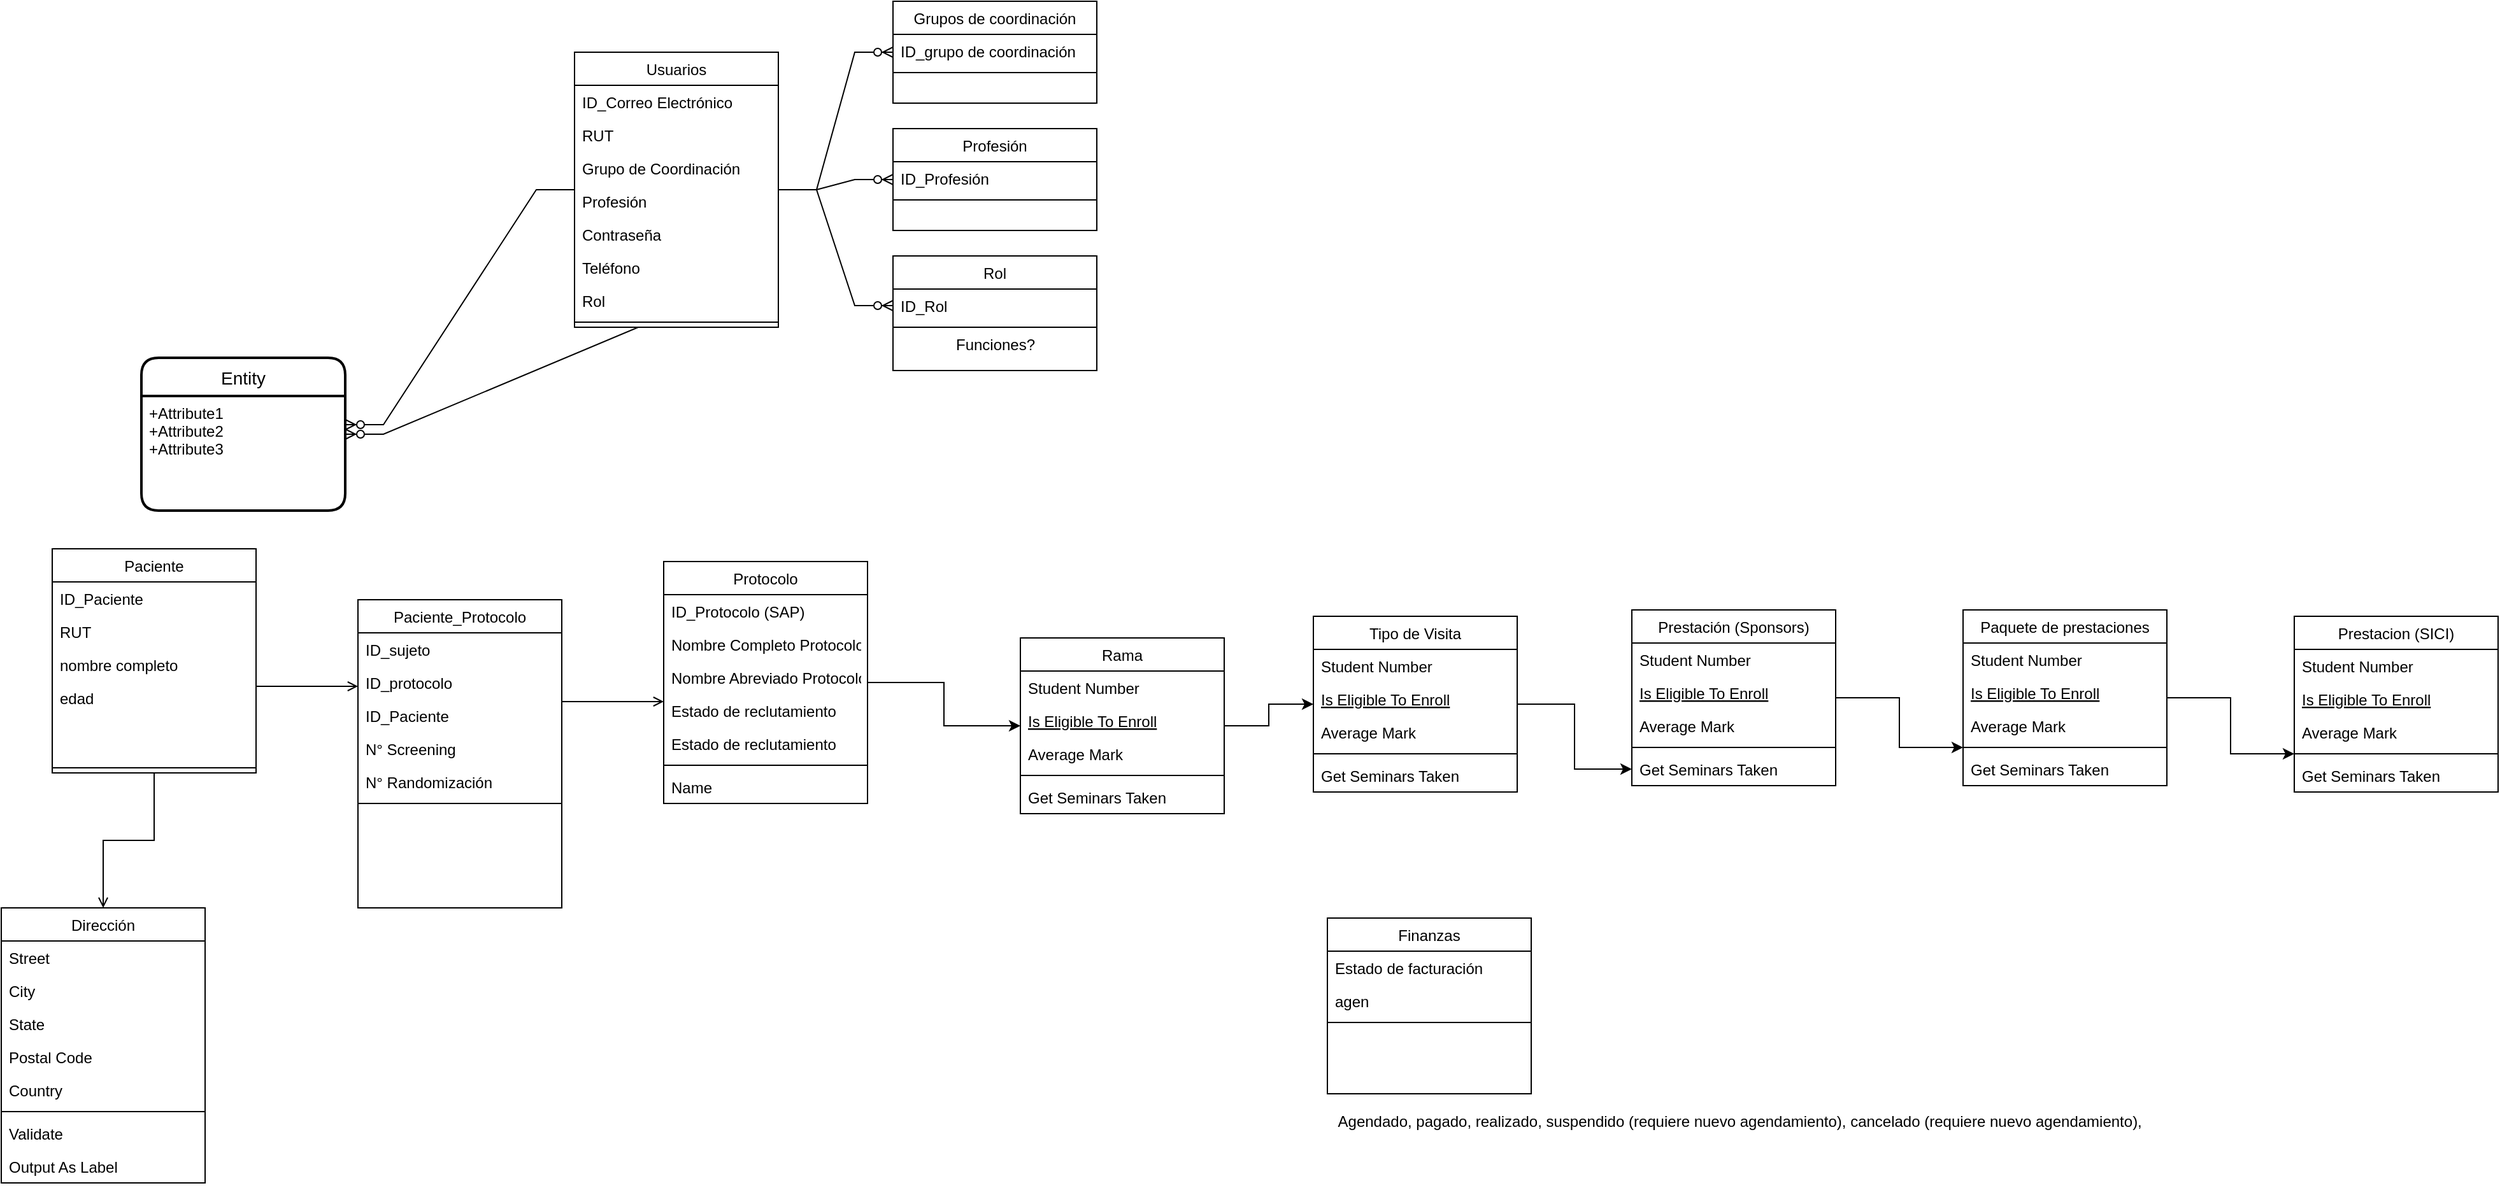 <mxfile version="20.0.1" type="github">
  <diagram id="C5RBs43oDa-KdzZeNtuy" name="Modelo de datos">
    <mxGraphModel dx="2334" dy="628" grid="1" gridSize="10" guides="1" tooltips="1" connect="1" arrows="1" fold="1" page="1" pageScale="1" pageWidth="827" pageHeight="1169" math="0" shadow="0">
      <root>
        <mxCell id="WIyWlLk6GJQsqaUBKTNV-0" />
        <mxCell id="WIyWlLk6GJQsqaUBKTNV-1" parent="WIyWlLk6GJQsqaUBKTNV-0" />
        <mxCell id="o2q1ifa4VH7G2egXARDQ-42" style="edgeStyle=orthogonalEdgeStyle;rounded=0;orthogonalLoop=1;jettySize=auto;html=1;" edge="1" parent="WIyWlLk6GJQsqaUBKTNV-1" source="zkfFHV4jXpPFQw0GAbJ--0" target="z5YawjzfUHT3OrqKKdno-17">
          <mxGeometry relative="1" as="geometry" />
        </mxCell>
        <mxCell id="zkfFHV4jXpPFQw0GAbJ--0" value="Protocolo" style="swimlane;fontStyle=0;align=center;verticalAlign=top;childLayout=stackLayout;horizontal=1;startSize=26;horizontalStack=0;resizeParent=1;resizeLast=0;collapsible=1;marginBottom=0;rounded=0;shadow=0;strokeWidth=1;" parent="WIyWlLk6GJQsqaUBKTNV-1" vertex="1">
          <mxGeometry x="430" y="460" width="160" height="190" as="geometry">
            <mxRectangle x="230" y="140" width="160" height="26" as="alternateBounds" />
          </mxGeometry>
        </mxCell>
        <mxCell id="zkfFHV4jXpPFQw0GAbJ--1" value="ID_Protocolo (SAP)" style="text;align=left;verticalAlign=top;spacingLeft=4;spacingRight=4;overflow=hidden;rotatable=0;points=[[0,0.5],[1,0.5]];portConstraint=eastwest;" parent="zkfFHV4jXpPFQw0GAbJ--0" vertex="1">
          <mxGeometry y="26" width="160" height="26" as="geometry" />
        </mxCell>
        <mxCell id="o2q1ifa4VH7G2egXARDQ-25" value="Nombre Completo Protocolo" style="text;align=left;verticalAlign=top;spacingLeft=4;spacingRight=4;overflow=hidden;rotatable=0;points=[[0,0.5],[1,0.5]];portConstraint=eastwest;" vertex="1" parent="zkfFHV4jXpPFQw0GAbJ--0">
          <mxGeometry y="52" width="160" height="26" as="geometry" />
        </mxCell>
        <mxCell id="z5YawjzfUHT3OrqKKdno-7" value="Nombre Abreviado Protocolo" style="text;align=left;verticalAlign=top;spacingLeft=4;spacingRight=4;overflow=hidden;rotatable=0;points=[[0,0.5],[1,0.5]];portConstraint=eastwest;" parent="zkfFHV4jXpPFQw0GAbJ--0" vertex="1">
          <mxGeometry y="78" width="160" height="26" as="geometry" />
        </mxCell>
        <mxCell id="o2q1ifa4VH7G2egXARDQ-26" value="Estado de reclutamiento" style="text;align=left;verticalAlign=top;spacingLeft=4;spacingRight=4;overflow=hidden;rotatable=0;points=[[0,0.5],[1,0.5]];portConstraint=eastwest;" vertex="1" parent="zkfFHV4jXpPFQw0GAbJ--0">
          <mxGeometry y="104" width="160" height="26" as="geometry" />
        </mxCell>
        <mxCell id="o2q1ifa4VH7G2egXARDQ-52" value="Estado de reclutamiento" style="text;align=left;verticalAlign=top;spacingLeft=4;spacingRight=4;overflow=hidden;rotatable=0;points=[[0,0.5],[1,0.5]];portConstraint=eastwest;" vertex="1" parent="zkfFHV4jXpPFQw0GAbJ--0">
          <mxGeometry y="130" width="160" height="26" as="geometry" />
        </mxCell>
        <mxCell id="zkfFHV4jXpPFQw0GAbJ--4" value="" style="line;html=1;strokeWidth=1;align=left;verticalAlign=middle;spacingTop=-1;spacingLeft=3;spacingRight=3;rotatable=0;labelPosition=right;points=[];portConstraint=eastwest;" parent="zkfFHV4jXpPFQw0GAbJ--0" vertex="1">
          <mxGeometry y="156" width="160" height="8" as="geometry" />
        </mxCell>
        <mxCell id="z5YawjzfUHT3OrqKKdno-10" value="Name" style="text;align=left;verticalAlign=top;spacingLeft=4;spacingRight=4;overflow=hidden;rotatable=0;points=[[0,0.5],[1,0.5]];portConstraint=eastwest;" parent="zkfFHV4jXpPFQw0GAbJ--0" vertex="1">
          <mxGeometry y="164" width="160" height="26" as="geometry" />
        </mxCell>
        <mxCell id="o2q1ifa4VH7G2egXARDQ-59" value="" style="edgeStyle=orthogonalEdgeStyle;rounded=0;orthogonalLoop=1;jettySize=auto;html=1;" edge="1" parent="WIyWlLk6GJQsqaUBKTNV-1" source="zkfFHV4jXpPFQw0GAbJ--6" target="z5YawjzfUHT3OrqKKdno-15">
          <mxGeometry relative="1" as="geometry" />
        </mxCell>
        <mxCell id="zkfFHV4jXpPFQw0GAbJ--6" value="Paquete de prestaciones" style="swimlane;fontStyle=0;align=center;verticalAlign=top;childLayout=stackLayout;horizontal=1;startSize=26;horizontalStack=0;resizeParent=1;resizeLast=0;collapsible=1;marginBottom=0;rounded=0;shadow=0;strokeWidth=1;" parent="WIyWlLk6GJQsqaUBKTNV-1" vertex="1">
          <mxGeometry x="1450" y="498" width="160" height="138" as="geometry">
            <mxRectangle x="130" y="380" width="160" height="26" as="alternateBounds" />
          </mxGeometry>
        </mxCell>
        <mxCell id="zkfFHV4jXpPFQw0GAbJ--7" value="Student Number" style="text;align=left;verticalAlign=top;spacingLeft=4;spacingRight=4;overflow=hidden;rotatable=0;points=[[0,0.5],[1,0.5]];portConstraint=eastwest;" parent="zkfFHV4jXpPFQw0GAbJ--6" vertex="1">
          <mxGeometry y="26" width="160" height="26" as="geometry" />
        </mxCell>
        <mxCell id="zkfFHV4jXpPFQw0GAbJ--10" value="Is Eligible To Enroll" style="text;align=left;verticalAlign=top;spacingLeft=4;spacingRight=4;overflow=hidden;rotatable=0;points=[[0,0.5],[1,0.5]];portConstraint=eastwest;fontStyle=4" parent="zkfFHV4jXpPFQw0GAbJ--6" vertex="1">
          <mxGeometry y="52" width="160" height="26" as="geometry" />
        </mxCell>
        <mxCell id="zkfFHV4jXpPFQw0GAbJ--8" value="Average Mark" style="text;align=left;verticalAlign=top;spacingLeft=4;spacingRight=4;overflow=hidden;rotatable=0;points=[[0,0.5],[1,0.5]];portConstraint=eastwest;rounded=0;shadow=0;html=0;" parent="zkfFHV4jXpPFQw0GAbJ--6" vertex="1">
          <mxGeometry y="78" width="160" height="26" as="geometry" />
        </mxCell>
        <mxCell id="zkfFHV4jXpPFQw0GAbJ--9" value="" style="line;html=1;strokeWidth=1;align=left;verticalAlign=middle;spacingTop=-1;spacingLeft=3;spacingRight=3;rotatable=0;labelPosition=right;points=[];portConstraint=eastwest;" parent="zkfFHV4jXpPFQw0GAbJ--6" vertex="1">
          <mxGeometry y="104" width="160" height="8" as="geometry" />
        </mxCell>
        <mxCell id="zkfFHV4jXpPFQw0GAbJ--11" value="Get Seminars Taken" style="text;align=left;verticalAlign=top;spacingLeft=4;spacingRight=4;overflow=hidden;rotatable=0;points=[[0,0.5],[1,0.5]];portConstraint=eastwest;" parent="zkfFHV4jXpPFQw0GAbJ--6" vertex="1">
          <mxGeometry y="112" width="160" height="26" as="geometry" />
        </mxCell>
        <mxCell id="zkfFHV4jXpPFQw0GAbJ--17" value="Dirección" style="swimlane;fontStyle=0;align=center;verticalAlign=top;childLayout=stackLayout;horizontal=1;startSize=26;horizontalStack=0;resizeParent=1;resizeLast=0;collapsible=1;marginBottom=0;rounded=0;shadow=0;strokeWidth=1;" parent="WIyWlLk6GJQsqaUBKTNV-1" vertex="1">
          <mxGeometry x="-90" y="732" width="160" height="216" as="geometry">
            <mxRectangle x="550" y="140" width="160" height="26" as="alternateBounds" />
          </mxGeometry>
        </mxCell>
        <mxCell id="zkfFHV4jXpPFQw0GAbJ--18" value="Street" style="text;align=left;verticalAlign=top;spacingLeft=4;spacingRight=4;overflow=hidden;rotatable=0;points=[[0,0.5],[1,0.5]];portConstraint=eastwest;" parent="zkfFHV4jXpPFQw0GAbJ--17" vertex="1">
          <mxGeometry y="26" width="160" height="26" as="geometry" />
        </mxCell>
        <mxCell id="zkfFHV4jXpPFQw0GAbJ--19" value="City" style="text;align=left;verticalAlign=top;spacingLeft=4;spacingRight=4;overflow=hidden;rotatable=0;points=[[0,0.5],[1,0.5]];portConstraint=eastwest;rounded=0;shadow=0;html=0;" parent="zkfFHV4jXpPFQw0GAbJ--17" vertex="1">
          <mxGeometry y="52" width="160" height="26" as="geometry" />
        </mxCell>
        <mxCell id="zkfFHV4jXpPFQw0GAbJ--20" value="State" style="text;align=left;verticalAlign=top;spacingLeft=4;spacingRight=4;overflow=hidden;rotatable=0;points=[[0,0.5],[1,0.5]];portConstraint=eastwest;rounded=0;shadow=0;html=0;" parent="zkfFHV4jXpPFQw0GAbJ--17" vertex="1">
          <mxGeometry y="78" width="160" height="26" as="geometry" />
        </mxCell>
        <mxCell id="zkfFHV4jXpPFQw0GAbJ--21" value="Postal Code" style="text;align=left;verticalAlign=top;spacingLeft=4;spacingRight=4;overflow=hidden;rotatable=0;points=[[0,0.5],[1,0.5]];portConstraint=eastwest;rounded=0;shadow=0;html=0;" parent="zkfFHV4jXpPFQw0GAbJ--17" vertex="1">
          <mxGeometry y="104" width="160" height="26" as="geometry" />
        </mxCell>
        <mxCell id="zkfFHV4jXpPFQw0GAbJ--22" value="Country" style="text;align=left;verticalAlign=top;spacingLeft=4;spacingRight=4;overflow=hidden;rotatable=0;points=[[0,0.5],[1,0.5]];portConstraint=eastwest;rounded=0;shadow=0;html=0;" parent="zkfFHV4jXpPFQw0GAbJ--17" vertex="1">
          <mxGeometry y="130" width="160" height="26" as="geometry" />
        </mxCell>
        <mxCell id="zkfFHV4jXpPFQw0GAbJ--23" value="" style="line;html=1;strokeWidth=1;align=left;verticalAlign=middle;spacingTop=-1;spacingLeft=3;spacingRight=3;rotatable=0;labelPosition=right;points=[];portConstraint=eastwest;" parent="zkfFHV4jXpPFQw0GAbJ--17" vertex="1">
          <mxGeometry y="156" width="160" height="8" as="geometry" />
        </mxCell>
        <mxCell id="zkfFHV4jXpPFQw0GAbJ--24" value="Validate" style="text;align=left;verticalAlign=top;spacingLeft=4;spacingRight=4;overflow=hidden;rotatable=0;points=[[0,0.5],[1,0.5]];portConstraint=eastwest;" parent="zkfFHV4jXpPFQw0GAbJ--17" vertex="1">
          <mxGeometry y="164" width="160" height="26" as="geometry" />
        </mxCell>
        <mxCell id="zkfFHV4jXpPFQw0GAbJ--25" value="Output As Label" style="text;align=left;verticalAlign=top;spacingLeft=4;spacingRight=4;overflow=hidden;rotatable=0;points=[[0,0.5],[1,0.5]];portConstraint=eastwest;" parent="zkfFHV4jXpPFQw0GAbJ--17" vertex="1">
          <mxGeometry y="190" width="160" height="26" as="geometry" />
        </mxCell>
        <mxCell id="z5YawjzfUHT3OrqKKdno-11" value="Prestacion (SICI)" style="swimlane;fontStyle=0;align=center;verticalAlign=top;childLayout=stackLayout;horizontal=1;startSize=26;horizontalStack=0;resizeParent=1;resizeLast=0;collapsible=1;marginBottom=0;rounded=0;shadow=0;strokeWidth=1;" parent="WIyWlLk6GJQsqaUBKTNV-1" vertex="1">
          <mxGeometry x="1710" y="503" width="160" height="138" as="geometry">
            <mxRectangle x="130" y="380" width="160" height="26" as="alternateBounds" />
          </mxGeometry>
        </mxCell>
        <mxCell id="z5YawjzfUHT3OrqKKdno-12" value="Student Number" style="text;align=left;verticalAlign=top;spacingLeft=4;spacingRight=4;overflow=hidden;rotatable=0;points=[[0,0.5],[1,0.5]];portConstraint=eastwest;" parent="z5YawjzfUHT3OrqKKdno-11" vertex="1">
          <mxGeometry y="26" width="160" height="26" as="geometry" />
        </mxCell>
        <mxCell id="z5YawjzfUHT3OrqKKdno-13" value="Is Eligible To Enroll" style="text;align=left;verticalAlign=top;spacingLeft=4;spacingRight=4;overflow=hidden;rotatable=0;points=[[0,0.5],[1,0.5]];portConstraint=eastwest;fontStyle=4" parent="z5YawjzfUHT3OrqKKdno-11" vertex="1">
          <mxGeometry y="52" width="160" height="26" as="geometry" />
        </mxCell>
        <mxCell id="z5YawjzfUHT3OrqKKdno-14" value="Average Mark" style="text;align=left;verticalAlign=top;spacingLeft=4;spacingRight=4;overflow=hidden;rotatable=0;points=[[0,0.5],[1,0.5]];portConstraint=eastwest;rounded=0;shadow=0;html=0;" parent="z5YawjzfUHT3OrqKKdno-11" vertex="1">
          <mxGeometry y="78" width="160" height="26" as="geometry" />
        </mxCell>
        <mxCell id="z5YawjzfUHT3OrqKKdno-15" value="" style="line;html=1;strokeWidth=1;align=left;verticalAlign=middle;spacingTop=-1;spacingLeft=3;spacingRight=3;rotatable=0;labelPosition=right;points=[];portConstraint=eastwest;" parent="z5YawjzfUHT3OrqKKdno-11" vertex="1">
          <mxGeometry y="104" width="160" height="8" as="geometry" />
        </mxCell>
        <mxCell id="z5YawjzfUHT3OrqKKdno-16" value="Get Seminars Taken" style="text;align=left;verticalAlign=top;spacingLeft=4;spacingRight=4;overflow=hidden;rotatable=0;points=[[0,0.5],[1,0.5]];portConstraint=eastwest;" parent="z5YawjzfUHT3OrqKKdno-11" vertex="1">
          <mxGeometry y="112" width="160" height="26" as="geometry" />
        </mxCell>
        <mxCell id="o2q1ifa4VH7G2egXARDQ-8" value="" style="edgeStyle=orthogonalEdgeStyle;rounded=0;orthogonalLoop=1;jettySize=auto;html=1;" edge="1" parent="WIyWlLk6GJQsqaUBKTNV-1" source="z5YawjzfUHT3OrqKKdno-17" target="o2q1ifa4VH7G2egXARDQ-2">
          <mxGeometry relative="1" as="geometry" />
        </mxCell>
        <mxCell id="z5YawjzfUHT3OrqKKdno-17" value="Rama" style="swimlane;fontStyle=0;align=center;verticalAlign=top;childLayout=stackLayout;horizontal=1;startSize=26;horizontalStack=0;resizeParent=1;resizeLast=0;collapsible=1;marginBottom=0;rounded=0;shadow=0;strokeWidth=1;" parent="WIyWlLk6GJQsqaUBKTNV-1" vertex="1">
          <mxGeometry x="710" y="520" width="160" height="138" as="geometry">
            <mxRectangle x="130" y="380" width="160" height="26" as="alternateBounds" />
          </mxGeometry>
        </mxCell>
        <mxCell id="z5YawjzfUHT3OrqKKdno-18" value="Student Number" style="text;align=left;verticalAlign=top;spacingLeft=4;spacingRight=4;overflow=hidden;rotatable=0;points=[[0,0.5],[1,0.5]];portConstraint=eastwest;" parent="z5YawjzfUHT3OrqKKdno-17" vertex="1">
          <mxGeometry y="26" width="160" height="26" as="geometry" />
        </mxCell>
        <mxCell id="z5YawjzfUHT3OrqKKdno-19" value="Is Eligible To Enroll" style="text;align=left;verticalAlign=top;spacingLeft=4;spacingRight=4;overflow=hidden;rotatable=0;points=[[0,0.5],[1,0.5]];portConstraint=eastwest;fontStyle=4" parent="z5YawjzfUHT3OrqKKdno-17" vertex="1">
          <mxGeometry y="52" width="160" height="26" as="geometry" />
        </mxCell>
        <mxCell id="z5YawjzfUHT3OrqKKdno-20" value="Average Mark" style="text;align=left;verticalAlign=top;spacingLeft=4;spacingRight=4;overflow=hidden;rotatable=0;points=[[0,0.5],[1,0.5]];portConstraint=eastwest;rounded=0;shadow=0;html=0;" parent="z5YawjzfUHT3OrqKKdno-17" vertex="1">
          <mxGeometry y="78" width="160" height="26" as="geometry" />
        </mxCell>
        <mxCell id="z5YawjzfUHT3OrqKKdno-21" value="" style="line;html=1;strokeWidth=1;align=left;verticalAlign=middle;spacingTop=-1;spacingLeft=3;spacingRight=3;rotatable=0;labelPosition=right;points=[];portConstraint=eastwest;" parent="z5YawjzfUHT3OrqKKdno-17" vertex="1">
          <mxGeometry y="104" width="160" height="8" as="geometry" />
        </mxCell>
        <mxCell id="z5YawjzfUHT3OrqKKdno-22" value="Get Seminars Taken" style="text;align=left;verticalAlign=top;spacingLeft=4;spacingRight=4;overflow=hidden;rotatable=0;points=[[0,0.5],[1,0.5]];portConstraint=eastwest;" parent="z5YawjzfUHT3OrqKKdno-17" vertex="1">
          <mxGeometry y="112" width="160" height="26" as="geometry" />
        </mxCell>
        <mxCell id="z5YawjzfUHT3OrqKKdno-24" value="Paciente_Protocolo" style="swimlane;fontStyle=0;align=center;verticalAlign=top;childLayout=stackLayout;horizontal=1;startSize=26;horizontalStack=0;resizeParent=1;resizeLast=0;collapsible=1;marginBottom=0;rounded=0;shadow=0;strokeWidth=1;" parent="WIyWlLk6GJQsqaUBKTNV-1" vertex="1">
          <mxGeometry x="190" y="490" width="160" height="242" as="geometry">
            <mxRectangle x="340" y="380" width="170" height="26" as="alternateBounds" />
          </mxGeometry>
        </mxCell>
        <mxCell id="z5YawjzfUHT3OrqKKdno-25" value="ID_sujeto" style="text;align=left;verticalAlign=top;spacingLeft=4;spacingRight=4;overflow=hidden;rotatable=0;points=[[0,0.5],[1,0.5]];portConstraint=eastwest;" parent="z5YawjzfUHT3OrqKKdno-24" vertex="1">
          <mxGeometry y="26" width="160" height="26" as="geometry" />
        </mxCell>
        <mxCell id="o2q1ifa4VH7G2egXARDQ-1" value="ID_protocolo" style="text;align=left;verticalAlign=top;spacingLeft=4;spacingRight=4;overflow=hidden;rotatable=0;points=[[0,0.5],[1,0.5]];portConstraint=eastwest;" vertex="1" parent="z5YawjzfUHT3OrqKKdno-24">
          <mxGeometry y="52" width="160" height="26" as="geometry" />
        </mxCell>
        <mxCell id="o2q1ifa4VH7G2egXARDQ-30" value="ID_Paciente" style="text;align=left;verticalAlign=top;spacingLeft=4;spacingRight=4;overflow=hidden;rotatable=0;points=[[0,0.5],[1,0.5]];portConstraint=eastwest;" vertex="1" parent="z5YawjzfUHT3OrqKKdno-24">
          <mxGeometry y="78" width="160" height="26" as="geometry" />
        </mxCell>
        <mxCell id="z5YawjzfUHT3OrqKKdno-27" value="N° Screening" style="text;align=left;verticalAlign=top;spacingLeft=4;spacingRight=4;overflow=hidden;rotatable=0;points=[[0,0.5],[1,0.5]];portConstraint=eastwest;" parent="z5YawjzfUHT3OrqKKdno-24" vertex="1">
          <mxGeometry y="104" width="160" height="26" as="geometry" />
        </mxCell>
        <mxCell id="o2q1ifa4VH7G2egXARDQ-31" value="N° Randomización" style="text;align=left;verticalAlign=top;spacingLeft=4;spacingRight=4;overflow=hidden;rotatable=0;points=[[0,0.5],[1,0.5]];portConstraint=eastwest;" vertex="1" parent="z5YawjzfUHT3OrqKKdno-24">
          <mxGeometry y="130" width="160" height="26" as="geometry" />
        </mxCell>
        <mxCell id="z5YawjzfUHT3OrqKKdno-26" value="" style="line;html=1;strokeWidth=1;align=left;verticalAlign=middle;spacingTop=-1;spacingLeft=3;spacingRight=3;rotatable=0;labelPosition=right;points=[];portConstraint=eastwest;" parent="z5YawjzfUHT3OrqKKdno-24" vertex="1">
          <mxGeometry y="156" width="160" height="8" as="geometry" />
        </mxCell>
        <mxCell id="z5YawjzfUHT3OrqKKdno-28" value="Paciente" style="swimlane;fontStyle=0;align=center;verticalAlign=top;childLayout=stackLayout;horizontal=1;startSize=26;horizontalStack=0;resizeParent=1;resizeLast=0;collapsible=1;marginBottom=0;rounded=0;shadow=0;strokeWidth=1;" parent="WIyWlLk6GJQsqaUBKTNV-1" vertex="1">
          <mxGeometry x="-50" y="450" width="160" height="176" as="geometry">
            <mxRectangle x="340" y="380" width="170" height="26" as="alternateBounds" />
          </mxGeometry>
        </mxCell>
        <mxCell id="o2q1ifa4VH7G2egXARDQ-51" value="ID_Paciente" style="text;align=left;verticalAlign=top;spacingLeft=4;spacingRight=4;overflow=hidden;rotatable=0;points=[[0,0.5],[1,0.5]];portConstraint=eastwest;" vertex="1" parent="z5YawjzfUHT3OrqKKdno-28">
          <mxGeometry y="26" width="160" height="26" as="geometry" />
        </mxCell>
        <mxCell id="z5YawjzfUHT3OrqKKdno-29" value="RUT&#xa;" style="text;align=left;verticalAlign=top;spacingLeft=4;spacingRight=4;overflow=hidden;rotatable=0;points=[[0,0.5],[1,0.5]];portConstraint=eastwest;" parent="z5YawjzfUHT3OrqKKdno-28" vertex="1">
          <mxGeometry y="52" width="160" height="26" as="geometry" />
        </mxCell>
        <mxCell id="z5YawjzfUHT3OrqKKdno-30" value="nombre completo" style="text;align=left;verticalAlign=top;spacingLeft=4;spacingRight=4;overflow=hidden;rotatable=0;points=[[0,0.5],[1,0.5]];portConstraint=eastwest;" parent="z5YawjzfUHT3OrqKKdno-28" vertex="1">
          <mxGeometry y="78" width="160" height="26" as="geometry" />
        </mxCell>
        <mxCell id="z5YawjzfUHT3OrqKKdno-34" value="edad" style="text;align=left;verticalAlign=top;spacingLeft=4;spacingRight=4;overflow=hidden;rotatable=0;points=[[0,0.5],[1,0.5]];portConstraint=eastwest;" parent="z5YawjzfUHT3OrqKKdno-28" vertex="1">
          <mxGeometry y="104" width="160" height="64" as="geometry" />
        </mxCell>
        <mxCell id="z5YawjzfUHT3OrqKKdno-31" value="" style="line;html=1;strokeWidth=1;align=left;verticalAlign=middle;spacingTop=-1;spacingLeft=3;spacingRight=3;rotatable=0;labelPosition=right;points=[];portConstraint=eastwest;" parent="z5YawjzfUHT3OrqKKdno-28" vertex="1">
          <mxGeometry y="168" width="160" height="8" as="geometry" />
        </mxCell>
        <mxCell id="z5YawjzfUHT3OrqKKdno-36" value="" style="endArrow=open;shadow=0;strokeWidth=1;rounded=0;endFill=1;edgeStyle=elbowEdgeStyle;elbow=vertical;" parent="WIyWlLk6GJQsqaUBKTNV-1" source="z5YawjzfUHT3OrqKKdno-28" target="zkfFHV4jXpPFQw0GAbJ--17" edge="1">
          <mxGeometry x="0.5" y="41" relative="1" as="geometry">
            <mxPoint x="290" y="560.0" as="sourcePoint" />
            <mxPoint x="470" y="702.0" as="targetPoint" />
            <mxPoint x="-40" y="32" as="offset" />
          </mxGeometry>
        </mxCell>
        <mxCell id="z5YawjzfUHT3OrqKKdno-40" value="" style="endArrow=open;shadow=0;strokeWidth=1;rounded=0;endFill=1;edgeStyle=elbowEdgeStyle;elbow=vertical;" parent="WIyWlLk6GJQsqaUBKTNV-1" source="z5YawjzfUHT3OrqKKdno-28" target="z5YawjzfUHT3OrqKKdno-24" edge="1">
          <mxGeometry x="0.5" y="41" relative="1" as="geometry">
            <mxPoint x="110" y="390.0" as="sourcePoint" />
            <mxPoint x="110" y="452.0" as="targetPoint" />
            <mxPoint x="-40" y="32" as="offset" />
          </mxGeometry>
        </mxCell>
        <mxCell id="z5YawjzfUHT3OrqKKdno-43" value="" style="endArrow=open;shadow=0;strokeWidth=1;rounded=0;endFill=1;edgeStyle=elbowEdgeStyle;elbow=vertical;" parent="WIyWlLk6GJQsqaUBKTNV-1" source="z5YawjzfUHT3OrqKKdno-24" target="zkfFHV4jXpPFQw0GAbJ--0" edge="1">
          <mxGeometry x="0.5" y="41" relative="1" as="geometry">
            <mxPoint x="90" y="256" as="sourcePoint" />
            <mxPoint x="90" y="170" as="targetPoint" />
            <mxPoint x="-40" y="32" as="offset" />
          </mxGeometry>
        </mxCell>
        <mxCell id="o2q1ifa4VH7G2egXARDQ-57" value="" style="edgeStyle=orthogonalEdgeStyle;rounded=0;orthogonalLoop=1;jettySize=auto;html=1;" edge="1" parent="WIyWlLk6GJQsqaUBKTNV-1" source="o2q1ifa4VH7G2egXARDQ-2" target="o2q1ifa4VH7G2egXARDQ-14">
          <mxGeometry relative="1" as="geometry" />
        </mxCell>
        <mxCell id="o2q1ifa4VH7G2egXARDQ-2" value="Tipo de Visita" style="swimlane;fontStyle=0;align=center;verticalAlign=top;childLayout=stackLayout;horizontal=1;startSize=26;horizontalStack=0;resizeParent=1;resizeLast=0;collapsible=1;marginBottom=0;rounded=0;shadow=0;strokeWidth=1;" vertex="1" parent="WIyWlLk6GJQsqaUBKTNV-1">
          <mxGeometry x="940" y="503" width="160" height="138" as="geometry">
            <mxRectangle x="130" y="380" width="160" height="26" as="alternateBounds" />
          </mxGeometry>
        </mxCell>
        <mxCell id="o2q1ifa4VH7G2egXARDQ-3" value="Student Number" style="text;align=left;verticalAlign=top;spacingLeft=4;spacingRight=4;overflow=hidden;rotatable=0;points=[[0,0.5],[1,0.5]];portConstraint=eastwest;" vertex="1" parent="o2q1ifa4VH7G2egXARDQ-2">
          <mxGeometry y="26" width="160" height="26" as="geometry" />
        </mxCell>
        <mxCell id="o2q1ifa4VH7G2egXARDQ-4" value="Is Eligible To Enroll" style="text;align=left;verticalAlign=top;spacingLeft=4;spacingRight=4;overflow=hidden;rotatable=0;points=[[0,0.5],[1,0.5]];portConstraint=eastwest;fontStyle=4" vertex="1" parent="o2q1ifa4VH7G2egXARDQ-2">
          <mxGeometry y="52" width="160" height="26" as="geometry" />
        </mxCell>
        <mxCell id="o2q1ifa4VH7G2egXARDQ-5" value="Average Mark" style="text;align=left;verticalAlign=top;spacingLeft=4;spacingRight=4;overflow=hidden;rotatable=0;points=[[0,0.5],[1,0.5]];portConstraint=eastwest;rounded=0;shadow=0;html=0;" vertex="1" parent="o2q1ifa4VH7G2egXARDQ-2">
          <mxGeometry y="78" width="160" height="26" as="geometry" />
        </mxCell>
        <mxCell id="o2q1ifa4VH7G2egXARDQ-6" value="" style="line;html=1;strokeWidth=1;align=left;verticalAlign=middle;spacingTop=-1;spacingLeft=3;spacingRight=3;rotatable=0;labelPosition=right;points=[];portConstraint=eastwest;" vertex="1" parent="o2q1ifa4VH7G2egXARDQ-2">
          <mxGeometry y="104" width="160" height="8" as="geometry" />
        </mxCell>
        <mxCell id="o2q1ifa4VH7G2egXARDQ-7" value="Get Seminars Taken" style="text;align=left;verticalAlign=top;spacingLeft=4;spacingRight=4;overflow=hidden;rotatable=0;points=[[0,0.5],[1,0.5]];portConstraint=eastwest;" vertex="1" parent="o2q1ifa4VH7G2egXARDQ-2">
          <mxGeometry y="112" width="160" height="26" as="geometry" />
        </mxCell>
        <mxCell id="o2q1ifa4VH7G2egXARDQ-58" value="" style="edgeStyle=orthogonalEdgeStyle;rounded=0;orthogonalLoop=1;jettySize=auto;html=1;" edge="1" parent="WIyWlLk6GJQsqaUBKTNV-1" source="o2q1ifa4VH7G2egXARDQ-9" target="zkfFHV4jXpPFQw0GAbJ--9">
          <mxGeometry relative="1" as="geometry" />
        </mxCell>
        <mxCell id="o2q1ifa4VH7G2egXARDQ-9" value="Prestación (Sponsors)" style="swimlane;fontStyle=0;align=center;verticalAlign=top;childLayout=stackLayout;horizontal=1;startSize=26;horizontalStack=0;resizeParent=1;resizeLast=0;collapsible=1;marginBottom=0;rounded=0;shadow=0;strokeWidth=1;" vertex="1" parent="WIyWlLk6GJQsqaUBKTNV-1">
          <mxGeometry x="1190" y="498" width="160" height="138" as="geometry">
            <mxRectangle x="130" y="380" width="160" height="26" as="alternateBounds" />
          </mxGeometry>
        </mxCell>
        <mxCell id="o2q1ifa4VH7G2egXARDQ-10" value="Student Number" style="text;align=left;verticalAlign=top;spacingLeft=4;spacingRight=4;overflow=hidden;rotatable=0;points=[[0,0.5],[1,0.5]];portConstraint=eastwest;" vertex="1" parent="o2q1ifa4VH7G2egXARDQ-9">
          <mxGeometry y="26" width="160" height="26" as="geometry" />
        </mxCell>
        <mxCell id="o2q1ifa4VH7G2egXARDQ-11" value="Is Eligible To Enroll" style="text;align=left;verticalAlign=top;spacingLeft=4;spacingRight=4;overflow=hidden;rotatable=0;points=[[0,0.5],[1,0.5]];portConstraint=eastwest;fontStyle=4" vertex="1" parent="o2q1ifa4VH7G2egXARDQ-9">
          <mxGeometry y="52" width="160" height="26" as="geometry" />
        </mxCell>
        <mxCell id="o2q1ifa4VH7G2egXARDQ-12" value="Average Mark" style="text;align=left;verticalAlign=top;spacingLeft=4;spacingRight=4;overflow=hidden;rotatable=0;points=[[0,0.5],[1,0.5]];portConstraint=eastwest;rounded=0;shadow=0;html=0;" vertex="1" parent="o2q1ifa4VH7G2egXARDQ-9">
          <mxGeometry y="78" width="160" height="26" as="geometry" />
        </mxCell>
        <mxCell id="o2q1ifa4VH7G2egXARDQ-13" value="" style="line;html=1;strokeWidth=1;align=left;verticalAlign=middle;spacingTop=-1;spacingLeft=3;spacingRight=3;rotatable=0;labelPosition=right;points=[];portConstraint=eastwest;" vertex="1" parent="o2q1ifa4VH7G2egXARDQ-9">
          <mxGeometry y="104" width="160" height="8" as="geometry" />
        </mxCell>
        <mxCell id="o2q1ifa4VH7G2egXARDQ-14" value="Get Seminars Taken" style="text;align=left;verticalAlign=top;spacingLeft=4;spacingRight=4;overflow=hidden;rotatable=0;points=[[0,0.5],[1,0.5]];portConstraint=eastwest;" vertex="1" parent="o2q1ifa4VH7G2egXARDQ-9">
          <mxGeometry y="112" width="160" height="26" as="geometry" />
        </mxCell>
        <mxCell id="o2q1ifa4VH7G2egXARDQ-44" value="Finanzas" style="swimlane;fontStyle=0;align=center;verticalAlign=top;childLayout=stackLayout;horizontal=1;startSize=26;horizontalStack=0;resizeParent=1;resizeLast=0;collapsible=1;marginBottom=0;rounded=0;shadow=0;strokeWidth=1;" vertex="1" parent="WIyWlLk6GJQsqaUBKTNV-1">
          <mxGeometry x="951" y="740" width="160" height="138" as="geometry">
            <mxRectangle x="130" y="380" width="160" height="26" as="alternateBounds" />
          </mxGeometry>
        </mxCell>
        <mxCell id="o2q1ifa4VH7G2egXARDQ-45" value="Estado de facturación" style="text;align=left;verticalAlign=top;spacingLeft=4;spacingRight=4;overflow=hidden;rotatable=0;points=[[0,0.5],[1,0.5]];portConstraint=eastwest;" vertex="1" parent="o2q1ifa4VH7G2egXARDQ-44">
          <mxGeometry y="26" width="160" height="26" as="geometry" />
        </mxCell>
        <mxCell id="o2q1ifa4VH7G2egXARDQ-53" value="agen" style="text;align=left;verticalAlign=top;spacingLeft=4;spacingRight=4;overflow=hidden;rotatable=0;points=[[0,0.5],[1,0.5]];portConstraint=eastwest;" vertex="1" parent="o2q1ifa4VH7G2egXARDQ-44">
          <mxGeometry y="52" width="160" height="26" as="geometry" />
        </mxCell>
        <mxCell id="o2q1ifa4VH7G2egXARDQ-48" value="" style="line;html=1;strokeWidth=1;align=left;verticalAlign=middle;spacingTop=-1;spacingLeft=3;spacingRight=3;rotatable=0;labelPosition=right;points=[];portConstraint=eastwest;" vertex="1" parent="o2q1ifa4VH7G2egXARDQ-44">
          <mxGeometry y="78" width="160" height="8" as="geometry" />
        </mxCell>
        <mxCell id="o2q1ifa4VH7G2egXARDQ-54" value="Agendado, pagado, realizado, suspendido (requiere nuevo agendamiento), cancelado (requiere nuevo agendamiento),&amp;nbsp;" style="text;html=1;align=center;verticalAlign=middle;resizable=0;points=[];autosize=1;strokeColor=none;fillColor=none;" vertex="1" parent="WIyWlLk6GJQsqaUBKTNV-1">
          <mxGeometry x="951" y="890" width="650" height="20" as="geometry" />
        </mxCell>
        <mxCell id="o2q1ifa4VH7G2egXARDQ-60" value="Usuarios" style="swimlane;fontStyle=0;align=center;verticalAlign=top;childLayout=stackLayout;horizontal=1;startSize=26;horizontalStack=0;resizeParent=1;resizeLast=0;collapsible=1;marginBottom=0;rounded=0;shadow=0;strokeWidth=1;" vertex="1" parent="WIyWlLk6GJQsqaUBKTNV-1">
          <mxGeometry x="360" y="60" width="160" height="216" as="geometry">
            <mxRectangle x="340" y="380" width="170" height="26" as="alternateBounds" />
          </mxGeometry>
        </mxCell>
        <mxCell id="o2q1ifa4VH7G2egXARDQ-61" value="ID_Correo Electrónico" style="text;align=left;verticalAlign=top;spacingLeft=4;spacingRight=4;overflow=hidden;rotatable=0;points=[[0,0.5],[1,0.5]];portConstraint=eastwest;" vertex="1" parent="o2q1ifa4VH7G2egXARDQ-60">
          <mxGeometry y="26" width="160" height="26" as="geometry" />
        </mxCell>
        <mxCell id="o2q1ifa4VH7G2egXARDQ-62" value="RUT" style="text;align=left;verticalAlign=top;spacingLeft=4;spacingRight=4;overflow=hidden;rotatable=0;points=[[0,0.5],[1,0.5]];portConstraint=eastwest;" vertex="1" parent="o2q1ifa4VH7G2egXARDQ-60">
          <mxGeometry y="52" width="160" height="26" as="geometry" />
        </mxCell>
        <mxCell id="o2q1ifa4VH7G2egXARDQ-63" value="Grupo de Coordinación" style="text;align=left;verticalAlign=top;spacingLeft=4;spacingRight=4;overflow=hidden;rotatable=0;points=[[0,0.5],[1,0.5]];portConstraint=eastwest;" vertex="1" parent="o2q1ifa4VH7G2egXARDQ-60">
          <mxGeometry y="78" width="160" height="26" as="geometry" />
        </mxCell>
        <mxCell id="o2q1ifa4VH7G2egXARDQ-67" value="Profesión" style="text;align=left;verticalAlign=top;spacingLeft=4;spacingRight=4;overflow=hidden;rotatable=0;points=[[0,0.5],[1,0.5]];portConstraint=eastwest;" vertex="1" parent="o2q1ifa4VH7G2egXARDQ-60">
          <mxGeometry y="104" width="160" height="26" as="geometry" />
        </mxCell>
        <mxCell id="o2q1ifa4VH7G2egXARDQ-68" value="Contraseña" style="text;align=left;verticalAlign=top;spacingLeft=4;spacingRight=4;overflow=hidden;rotatable=0;points=[[0,0.5],[1,0.5]];portConstraint=eastwest;" vertex="1" parent="o2q1ifa4VH7G2egXARDQ-60">
          <mxGeometry y="130" width="160" height="26" as="geometry" />
        </mxCell>
        <mxCell id="o2q1ifa4VH7G2egXARDQ-65" value="Teléfono" style="text;align=left;verticalAlign=top;spacingLeft=4;spacingRight=4;overflow=hidden;rotatable=0;points=[[0,0.5],[1,0.5]];portConstraint=eastwest;" vertex="1" parent="o2q1ifa4VH7G2egXARDQ-60">
          <mxGeometry y="156" width="160" height="26" as="geometry" />
        </mxCell>
        <mxCell id="o2q1ifa4VH7G2egXARDQ-97" value="Rol" style="text;align=left;verticalAlign=top;spacingLeft=4;spacingRight=4;overflow=hidden;rotatable=0;points=[[0,0.5],[1,0.5]];portConstraint=eastwest;" vertex="1" parent="o2q1ifa4VH7G2egXARDQ-60">
          <mxGeometry y="182" width="160" height="26" as="geometry" />
        </mxCell>
        <mxCell id="o2q1ifa4VH7G2egXARDQ-64" value="" style="line;html=1;strokeWidth=1;align=left;verticalAlign=middle;spacingTop=-1;spacingLeft=3;spacingRight=3;rotatable=0;labelPosition=right;points=[];portConstraint=eastwest;" vertex="1" parent="o2q1ifa4VH7G2egXARDQ-60">
          <mxGeometry y="208" width="160" height="8" as="geometry" />
        </mxCell>
        <mxCell id="o2q1ifa4VH7G2egXARDQ-69" value="Grupos de coordinación&#xa;" style="swimlane;fontStyle=0;align=center;verticalAlign=top;childLayout=stackLayout;horizontal=1;startSize=26;horizontalStack=0;resizeParent=1;resizeLast=0;collapsible=1;marginBottom=0;rounded=0;shadow=0;strokeWidth=1;" vertex="1" parent="WIyWlLk6GJQsqaUBKTNV-1">
          <mxGeometry x="610" y="20" width="160" height="80" as="geometry">
            <mxRectangle x="340" y="380" width="170" height="26" as="alternateBounds" />
          </mxGeometry>
        </mxCell>
        <mxCell id="o2q1ifa4VH7G2egXARDQ-70" value="ID_grupo de coordinación" style="text;align=left;verticalAlign=top;spacingLeft=4;spacingRight=4;overflow=hidden;rotatable=0;points=[[0,0.5],[1,0.5]];portConstraint=eastwest;" vertex="1" parent="o2q1ifa4VH7G2egXARDQ-69">
          <mxGeometry y="26" width="160" height="26" as="geometry" />
        </mxCell>
        <mxCell id="o2q1ifa4VH7G2egXARDQ-77" value="" style="line;html=1;strokeWidth=1;align=left;verticalAlign=middle;spacingTop=-1;spacingLeft=3;spacingRight=3;rotatable=0;labelPosition=right;points=[];portConstraint=eastwest;" vertex="1" parent="o2q1ifa4VH7G2egXARDQ-69">
          <mxGeometry y="52" width="160" height="8" as="geometry" />
        </mxCell>
        <mxCell id="o2q1ifa4VH7G2egXARDQ-78" value="Profesión" style="swimlane;fontStyle=0;align=center;verticalAlign=top;childLayout=stackLayout;horizontal=1;startSize=26;horizontalStack=0;resizeParent=1;resizeLast=0;collapsible=1;marginBottom=0;rounded=0;shadow=0;strokeWidth=1;" vertex="1" parent="WIyWlLk6GJQsqaUBKTNV-1">
          <mxGeometry x="610" y="120" width="160" height="80" as="geometry">
            <mxRectangle x="340" y="380" width="170" height="26" as="alternateBounds" />
          </mxGeometry>
        </mxCell>
        <mxCell id="o2q1ifa4VH7G2egXARDQ-79" value="ID_Profesión" style="text;align=left;verticalAlign=top;spacingLeft=4;spacingRight=4;overflow=hidden;rotatable=0;points=[[0,0.5],[1,0.5]];portConstraint=eastwest;" vertex="1" parent="o2q1ifa4VH7G2egXARDQ-78">
          <mxGeometry y="26" width="160" height="26" as="geometry" />
        </mxCell>
        <mxCell id="o2q1ifa4VH7G2egXARDQ-80" value="" style="line;html=1;strokeWidth=1;align=left;verticalAlign=middle;spacingTop=-1;spacingLeft=3;spacingRight=3;rotatable=0;labelPosition=right;points=[];portConstraint=eastwest;" vertex="1" parent="o2q1ifa4VH7G2egXARDQ-78">
          <mxGeometry y="52" width="160" height="8" as="geometry" />
        </mxCell>
        <mxCell id="o2q1ifa4VH7G2egXARDQ-81" value="Rol" style="swimlane;fontStyle=0;align=center;verticalAlign=top;childLayout=stackLayout;horizontal=1;startSize=26;horizontalStack=0;resizeParent=1;resizeLast=0;collapsible=1;marginBottom=0;rounded=0;shadow=0;strokeWidth=1;" vertex="1" parent="WIyWlLk6GJQsqaUBKTNV-1">
          <mxGeometry x="610" y="220" width="160" height="90" as="geometry">
            <mxRectangle x="340" y="380" width="170" height="26" as="alternateBounds" />
          </mxGeometry>
        </mxCell>
        <mxCell id="o2q1ifa4VH7G2egXARDQ-82" value="ID_Rol" style="text;align=left;verticalAlign=top;spacingLeft=4;spacingRight=4;overflow=hidden;rotatable=0;points=[[0,0.5],[1,0.5]];portConstraint=eastwest;" vertex="1" parent="o2q1ifa4VH7G2egXARDQ-81">
          <mxGeometry y="26" width="160" height="26" as="geometry" />
        </mxCell>
        <mxCell id="o2q1ifa4VH7G2egXARDQ-83" value="" style="line;html=1;strokeWidth=1;align=left;verticalAlign=middle;spacingTop=-1;spacingLeft=3;spacingRight=3;rotatable=0;labelPosition=right;points=[];portConstraint=eastwest;" vertex="1" parent="o2q1ifa4VH7G2egXARDQ-81">
          <mxGeometry y="52" width="160" height="8" as="geometry" />
        </mxCell>
        <mxCell id="o2q1ifa4VH7G2egXARDQ-98" value="Funciones?" style="text;html=1;align=center;verticalAlign=middle;resizable=0;points=[];autosize=1;strokeColor=none;fillColor=none;" vertex="1" parent="o2q1ifa4VH7G2egXARDQ-81">
          <mxGeometry y="60" width="160" height="20" as="geometry" />
        </mxCell>
        <mxCell id="o2q1ifa4VH7G2egXARDQ-86" value="" style="edgeStyle=entityRelationEdgeStyle;fontSize=12;html=1;endArrow=ERzeroToMany;endFill=1;rounded=0;" edge="1" parent="WIyWlLk6GJQsqaUBKTNV-1" source="o2q1ifa4VH7G2egXARDQ-60" target="o2q1ifa4VH7G2egXARDQ-69">
          <mxGeometry width="100" height="100" relative="1" as="geometry">
            <mxPoint x="490" y="210" as="sourcePoint" />
            <mxPoint x="590" y="110" as="targetPoint" />
          </mxGeometry>
        </mxCell>
        <mxCell id="o2q1ifa4VH7G2egXARDQ-87" value="" style="edgeStyle=entityRelationEdgeStyle;fontSize=12;html=1;endArrow=ERzeroToMany;endFill=1;rounded=0;" edge="1" parent="WIyWlLk6GJQsqaUBKTNV-1" source="o2q1ifa4VH7G2egXARDQ-60" target="o2q1ifa4VH7G2egXARDQ-78">
          <mxGeometry width="100" height="100" relative="1" as="geometry">
            <mxPoint x="380" y="178" as="sourcePoint" />
            <mxPoint x="280" y="120" as="targetPoint" />
          </mxGeometry>
        </mxCell>
        <mxCell id="o2q1ifa4VH7G2egXARDQ-88" value="" style="edgeStyle=entityRelationEdgeStyle;fontSize=12;html=1;endArrow=ERzeroToMany;endFill=1;rounded=0;entryX=0;entryY=0.5;entryDx=0;entryDy=0;" edge="1" parent="WIyWlLk6GJQsqaUBKTNV-1" source="o2q1ifa4VH7G2egXARDQ-60" target="o2q1ifa4VH7G2egXARDQ-82">
          <mxGeometry width="100" height="100" relative="1" as="geometry">
            <mxPoint x="380" y="178" as="sourcePoint" />
            <mxPoint x="280" y="230" as="targetPoint" />
          </mxGeometry>
        </mxCell>
        <mxCell id="o2q1ifa4VH7G2egXARDQ-94" value="" style="edgeStyle=entityRelationEdgeStyle;fontSize=12;html=1;endArrow=ERzeroToMany;endFill=1;rounded=0;exitX=0.5;exitY=1;exitDx=0;exitDy=0;" edge="1" parent="WIyWlLk6GJQsqaUBKTNV-1" source="o2q1ifa4VH7G2egXARDQ-60" target="o2q1ifa4VH7G2egXARDQ-99">
          <mxGeometry width="100" height="100" relative="1" as="geometry">
            <mxPoint x="280" y="365" as="sourcePoint" />
            <mxPoint x="450" y="400" as="targetPoint" />
          </mxGeometry>
        </mxCell>
        <mxCell id="o2q1ifa4VH7G2egXARDQ-99" value="Entity" style="swimlane;childLayout=stackLayout;horizontal=1;startSize=30;horizontalStack=0;rounded=1;fontSize=14;fontStyle=0;strokeWidth=2;resizeParent=0;resizeLast=1;shadow=0;dashed=0;align=center;" vertex="1" parent="WIyWlLk6GJQsqaUBKTNV-1">
          <mxGeometry x="20" y="300" width="160" height="120" as="geometry" />
        </mxCell>
        <mxCell id="o2q1ifa4VH7G2egXARDQ-100" value="+Attribute1&#xa;+Attribute2&#xa;+Attribute3" style="align=left;strokeColor=none;fillColor=none;spacingLeft=4;fontSize=12;verticalAlign=top;resizable=0;rotatable=0;part=1;" vertex="1" parent="o2q1ifa4VH7G2egXARDQ-99">
          <mxGeometry y="30" width="160" height="90" as="geometry" />
        </mxCell>
        <mxCell id="o2q1ifa4VH7G2egXARDQ-101" value="" style="edgeStyle=entityRelationEdgeStyle;fontSize=12;html=1;endArrow=ERzeroToMany;endFill=1;rounded=0;entryX=1;entryY=0.25;entryDx=0;entryDy=0;" edge="1" parent="WIyWlLk6GJQsqaUBKTNV-1" source="o2q1ifa4VH7G2egXARDQ-60" target="o2q1ifa4VH7G2egXARDQ-100">
          <mxGeometry width="100" height="100" relative="1" as="geometry">
            <mxPoint x="450" y="286" as="sourcePoint" />
            <mxPoint x="190" y="370" as="targetPoint" />
          </mxGeometry>
        </mxCell>
      </root>
    </mxGraphModel>
  </diagram>
</mxfile>

